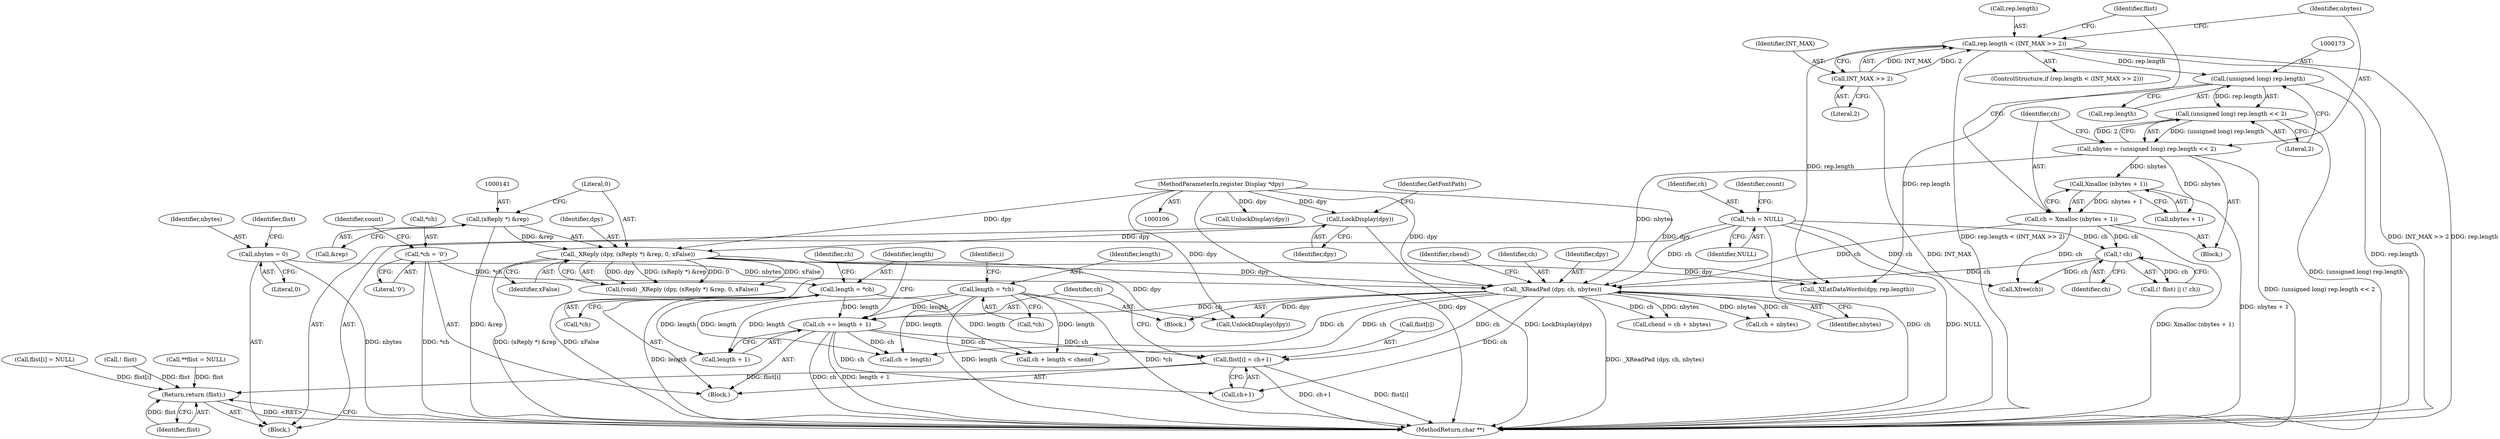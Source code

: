 digraph "0_libx11_b469da1430cdcee06e31c6251b83aede072a1ff0_0@array" {
"1000239" [label="(Call,flist[i] = ch+1)"];
"1000246" [label="(Call,ch += length + 1)"];
"1000216" [label="(Call,length = *ch)"];
"1000251" [label="(Call,length = *ch)"];
"1000255" [label="(Call,*ch = '\0')"];
"1000207" [label="(Call,_XReadPad (dpy, ch, nbytes))"];
"1000138" [label="(Call,_XReply (dpy, (xReply *) &rep, 0, xFalse))"];
"1000131" [label="(Call,LockDisplay(dpy))"];
"1000107" [label="(MethodParameterIn,register Display *dpy)"];
"1000140" [label="(Call,(xReply *) &rep)"];
"1000178" [label="(Call,ch = Xmalloc (nbytes + 1))"];
"1000180" [label="(Call,Xmalloc (nbytes + 1))"];
"1000169" [label="(Call,nbytes = (unsigned long) rep.length << 2)"];
"1000171" [label="(Call,(unsigned long) rep.length << 2)"];
"1000172" [label="(Call,(unsigned long) rep.length)"];
"1000161" [label="(Call,rep.length < (INT_MAX >> 2))"];
"1000165" [label="(Call,INT_MAX >> 2)"];
"1000188" [label="(Call,! ch)"];
"1000120" [label="(Call,*ch = NULL)"];
"1000112" [label="(Call,nbytes = 0)"];
"1000274" [label="(Return,return (flist);)"];
"1000139" [label="(Identifier,dpy)"];
"1000166" [label="(Identifier,INT_MAX)"];
"1000188" [label="(Call,! ch)"];
"1000126" [label="(Identifier,count)"];
"1000243" [label="(Call,ch+1)"];
"1000247" [label="(Identifier,ch)"];
"1000258" [label="(Literal,'\0')"];
"1000122" [label="(Identifier,NULL)"];
"1000246" [label="(Call,ch += length + 1)"];
"1000186" [label="(Call,! flist)"];
"1000257" [label="(Identifier,ch)"];
"1000177" [label="(Literal,2)"];
"1000252" [label="(Identifier,length)"];
"1000256" [label="(Call,*ch)"];
"1000212" [label="(Identifier,chend)"];
"1000167" [label="(Literal,2)"];
"1000222" [label="(Identifier,i)"];
"1000180" [label="(Call,Xmalloc (nbytes + 1))"];
"1000248" [label="(Call,length + 1)"];
"1000213" [label="(Call,ch + nbytes)"];
"1000109" [label="(Block,)"];
"1000140" [label="(Call,(xReply *) &rep)"];
"1000210" [label="(Identifier,nbytes)"];
"1000171" [label="(Call,(unsigned long) rep.length << 2)"];
"1000251" [label="(Call,length = *ch)"];
"1000165" [label="(Call,INT_MAX >> 2)"];
"1000120" [label="(Call,*ch = NULL)"];
"1000189" [label="(Identifier,ch)"];
"1000161" [label="(Call,rep.length < (INT_MAX >> 2))"];
"1000142" [label="(Call,&rep)"];
"1000114" [label="(Literal,0)"];
"1000113" [label="(Identifier,nbytes)"];
"1000271" [label="(Call,UnlockDisplay(dpy))"];
"1000136" [label="(Call,(void) _XReply (dpy, (xReply *) &rep, 0, xFalse))"];
"1000138" [label="(Call,_XReply (dpy, (xReply *) &rep, 0, xFalse))"];
"1000216" [label="(Call,length = *ch)"];
"1000169" [label="(Call,nbytes = (unsigned long) rep.length << 2)"];
"1000160" [label="(ControlStructure,if (rep.length < (INT_MAX >> 2)))"];
"1000200" [label="(Call,UnlockDisplay(dpy))"];
"1000211" [label="(Call,chend = ch + nbytes)"];
"1000217" [label="(Identifier,length)"];
"1000178" [label="(Call,ch = Xmalloc (nbytes + 1))"];
"1000240" [label="(Call,flist[i])"];
"1000207" [label="(Call,_XReadPad (dpy, ch, nbytes))"];
"1000107" [label="(MethodParameterIn,register Display *dpy)"];
"1000131" [label="(Call,LockDisplay(dpy))"];
"1000187" [label="(Identifier,flist)"];
"1000162" [label="(Call,rep.length)"];
"1000112" [label="(Call,nbytes = 0)"];
"1000255" [label="(Call,*ch = '\0')"];
"1000168" [label="(Block,)"];
"1000275" [label="(Identifier,flist)"];
"1000233" [label="(Call,ch + length < chend)"];
"1000117" [label="(Identifier,flist)"];
"1000116" [label="(Call,**flist = NULL)"];
"1000253" [label="(Call,*ch)"];
"1000195" [label="(Call,_XEatDataWords(dpy, rep.length))"];
"1000238" [label="(Block,)"];
"1000179" [label="(Identifier,ch)"];
"1000274" [label="(Return,return (flist);)"];
"1000134" [label="(Identifier,GetFontPath)"];
"1000132" [label="(Identifier,dpy)"];
"1000260" [label="(Identifier,count)"];
"1000170" [label="(Identifier,nbytes)"];
"1000276" [label="(MethodReturn,char **)"];
"1000218" [label="(Call,*ch)"];
"1000145" [label="(Identifier,xFalse)"];
"1000234" [label="(Call,ch + length)"];
"1000150" [label="(Block,)"];
"1000209" [label="(Identifier,ch)"];
"1000174" [label="(Call,rep.length)"];
"1000172" [label="(Call,(unsigned long) rep.length)"];
"1000208" [label="(Identifier,dpy)"];
"1000185" [label="(Call,(! flist) || (! ch))"];
"1000193" [label="(Call,Xfree(ch))"];
"1000262" [label="(Call,flist[i] = NULL)"];
"1000121" [label="(Identifier,ch)"];
"1000239" [label="(Call,flist[i] = ch+1)"];
"1000181" [label="(Call,nbytes + 1)"];
"1000144" [label="(Literal,0)"];
"1000239" -> "1000238"  [label="AST: "];
"1000239" -> "1000243"  [label="CFG: "];
"1000240" -> "1000239"  [label="AST: "];
"1000243" -> "1000239"  [label="AST: "];
"1000247" -> "1000239"  [label="CFG: "];
"1000239" -> "1000276"  [label="DDG: flist[i]"];
"1000239" -> "1000276"  [label="DDG: ch+1"];
"1000246" -> "1000239"  [label="DDG: ch"];
"1000207" -> "1000239"  [label="DDG: ch"];
"1000239" -> "1000274"  [label="DDG: flist[i]"];
"1000246" -> "1000238"  [label="AST: "];
"1000246" -> "1000248"  [label="CFG: "];
"1000247" -> "1000246"  [label="AST: "];
"1000248" -> "1000246"  [label="AST: "];
"1000252" -> "1000246"  [label="CFG: "];
"1000246" -> "1000276"  [label="DDG: length + 1"];
"1000246" -> "1000276"  [label="DDG: ch"];
"1000246" -> "1000233"  [label="DDG: ch"];
"1000246" -> "1000234"  [label="DDG: ch"];
"1000246" -> "1000243"  [label="DDG: ch"];
"1000216" -> "1000246"  [label="DDG: length"];
"1000251" -> "1000246"  [label="DDG: length"];
"1000207" -> "1000246"  [label="DDG: ch"];
"1000216" -> "1000150"  [label="AST: "];
"1000216" -> "1000218"  [label="CFG: "];
"1000217" -> "1000216"  [label="AST: "];
"1000218" -> "1000216"  [label="AST: "];
"1000222" -> "1000216"  [label="CFG: "];
"1000216" -> "1000276"  [label="DDG: length"];
"1000216" -> "1000276"  [label="DDG: *ch"];
"1000216" -> "1000233"  [label="DDG: length"];
"1000216" -> "1000234"  [label="DDG: length"];
"1000216" -> "1000248"  [label="DDG: length"];
"1000251" -> "1000238"  [label="AST: "];
"1000251" -> "1000253"  [label="CFG: "];
"1000252" -> "1000251"  [label="AST: "];
"1000253" -> "1000251"  [label="AST: "];
"1000257" -> "1000251"  [label="CFG: "];
"1000251" -> "1000276"  [label="DDG: length"];
"1000251" -> "1000233"  [label="DDG: length"];
"1000251" -> "1000234"  [label="DDG: length"];
"1000251" -> "1000248"  [label="DDG: length"];
"1000255" -> "1000251"  [label="DDG: *ch"];
"1000255" -> "1000238"  [label="AST: "];
"1000255" -> "1000258"  [label="CFG: "];
"1000256" -> "1000255"  [label="AST: "];
"1000258" -> "1000255"  [label="AST: "];
"1000260" -> "1000255"  [label="CFG: "];
"1000255" -> "1000276"  [label="DDG: *ch"];
"1000207" -> "1000150"  [label="AST: "];
"1000207" -> "1000210"  [label="CFG: "];
"1000208" -> "1000207"  [label="AST: "];
"1000209" -> "1000207"  [label="AST: "];
"1000210" -> "1000207"  [label="AST: "];
"1000212" -> "1000207"  [label="CFG: "];
"1000207" -> "1000276"  [label="DDG: _XReadPad (dpy, ch, nbytes)"];
"1000138" -> "1000207"  [label="DDG: dpy"];
"1000107" -> "1000207"  [label="DDG: dpy"];
"1000178" -> "1000207"  [label="DDG: ch"];
"1000188" -> "1000207"  [label="DDG: ch"];
"1000120" -> "1000207"  [label="DDG: ch"];
"1000112" -> "1000207"  [label="DDG: nbytes"];
"1000169" -> "1000207"  [label="DDG: nbytes"];
"1000207" -> "1000211"  [label="DDG: ch"];
"1000207" -> "1000211"  [label="DDG: nbytes"];
"1000207" -> "1000213"  [label="DDG: ch"];
"1000207" -> "1000213"  [label="DDG: nbytes"];
"1000207" -> "1000233"  [label="DDG: ch"];
"1000207" -> "1000234"  [label="DDG: ch"];
"1000207" -> "1000243"  [label="DDG: ch"];
"1000207" -> "1000271"  [label="DDG: dpy"];
"1000138" -> "1000136"  [label="AST: "];
"1000138" -> "1000145"  [label="CFG: "];
"1000139" -> "1000138"  [label="AST: "];
"1000140" -> "1000138"  [label="AST: "];
"1000144" -> "1000138"  [label="AST: "];
"1000145" -> "1000138"  [label="AST: "];
"1000136" -> "1000138"  [label="CFG: "];
"1000138" -> "1000276"  [label="DDG: (xReply *) &rep"];
"1000138" -> "1000276"  [label="DDG: xFalse"];
"1000138" -> "1000136"  [label="DDG: dpy"];
"1000138" -> "1000136"  [label="DDG: (xReply *) &rep"];
"1000138" -> "1000136"  [label="DDG: 0"];
"1000138" -> "1000136"  [label="DDG: xFalse"];
"1000131" -> "1000138"  [label="DDG: dpy"];
"1000107" -> "1000138"  [label="DDG: dpy"];
"1000140" -> "1000138"  [label="DDG: &rep"];
"1000138" -> "1000195"  [label="DDG: dpy"];
"1000138" -> "1000271"  [label="DDG: dpy"];
"1000131" -> "1000109"  [label="AST: "];
"1000131" -> "1000132"  [label="CFG: "];
"1000132" -> "1000131"  [label="AST: "];
"1000134" -> "1000131"  [label="CFG: "];
"1000131" -> "1000276"  [label="DDG: LockDisplay(dpy)"];
"1000107" -> "1000131"  [label="DDG: dpy"];
"1000107" -> "1000106"  [label="AST: "];
"1000107" -> "1000276"  [label="DDG: dpy"];
"1000107" -> "1000195"  [label="DDG: dpy"];
"1000107" -> "1000200"  [label="DDG: dpy"];
"1000107" -> "1000271"  [label="DDG: dpy"];
"1000140" -> "1000142"  [label="CFG: "];
"1000141" -> "1000140"  [label="AST: "];
"1000142" -> "1000140"  [label="AST: "];
"1000144" -> "1000140"  [label="CFG: "];
"1000140" -> "1000276"  [label="DDG: &rep"];
"1000178" -> "1000168"  [label="AST: "];
"1000178" -> "1000180"  [label="CFG: "];
"1000179" -> "1000178"  [label="AST: "];
"1000180" -> "1000178"  [label="AST: "];
"1000187" -> "1000178"  [label="CFG: "];
"1000178" -> "1000276"  [label="DDG: Xmalloc (nbytes + 1)"];
"1000180" -> "1000178"  [label="DDG: nbytes + 1"];
"1000178" -> "1000188"  [label="DDG: ch"];
"1000178" -> "1000193"  [label="DDG: ch"];
"1000180" -> "1000181"  [label="CFG: "];
"1000181" -> "1000180"  [label="AST: "];
"1000180" -> "1000276"  [label="DDG: nbytes + 1"];
"1000169" -> "1000180"  [label="DDG: nbytes"];
"1000169" -> "1000168"  [label="AST: "];
"1000169" -> "1000171"  [label="CFG: "];
"1000170" -> "1000169"  [label="AST: "];
"1000171" -> "1000169"  [label="AST: "];
"1000179" -> "1000169"  [label="CFG: "];
"1000169" -> "1000276"  [label="DDG: (unsigned long) rep.length << 2"];
"1000171" -> "1000169"  [label="DDG: (unsigned long) rep.length"];
"1000171" -> "1000169"  [label="DDG: 2"];
"1000169" -> "1000181"  [label="DDG: nbytes"];
"1000171" -> "1000177"  [label="CFG: "];
"1000172" -> "1000171"  [label="AST: "];
"1000177" -> "1000171"  [label="AST: "];
"1000171" -> "1000276"  [label="DDG: (unsigned long) rep.length"];
"1000172" -> "1000171"  [label="DDG: rep.length"];
"1000172" -> "1000174"  [label="CFG: "];
"1000173" -> "1000172"  [label="AST: "];
"1000174" -> "1000172"  [label="AST: "];
"1000177" -> "1000172"  [label="CFG: "];
"1000172" -> "1000276"  [label="DDG: rep.length"];
"1000161" -> "1000172"  [label="DDG: rep.length"];
"1000172" -> "1000195"  [label="DDG: rep.length"];
"1000161" -> "1000160"  [label="AST: "];
"1000161" -> "1000165"  [label="CFG: "];
"1000162" -> "1000161"  [label="AST: "];
"1000165" -> "1000161"  [label="AST: "];
"1000170" -> "1000161"  [label="CFG: "];
"1000187" -> "1000161"  [label="CFG: "];
"1000161" -> "1000276"  [label="DDG: rep.length"];
"1000161" -> "1000276"  [label="DDG: rep.length < (INT_MAX >> 2)"];
"1000161" -> "1000276"  [label="DDG: INT_MAX >> 2"];
"1000165" -> "1000161"  [label="DDG: INT_MAX"];
"1000165" -> "1000161"  [label="DDG: 2"];
"1000161" -> "1000195"  [label="DDG: rep.length"];
"1000165" -> "1000167"  [label="CFG: "];
"1000166" -> "1000165"  [label="AST: "];
"1000167" -> "1000165"  [label="AST: "];
"1000165" -> "1000276"  [label="DDG: INT_MAX"];
"1000188" -> "1000185"  [label="AST: "];
"1000188" -> "1000189"  [label="CFG: "];
"1000189" -> "1000188"  [label="AST: "];
"1000185" -> "1000188"  [label="CFG: "];
"1000188" -> "1000185"  [label="DDG: ch"];
"1000120" -> "1000188"  [label="DDG: ch"];
"1000188" -> "1000193"  [label="DDG: ch"];
"1000120" -> "1000109"  [label="AST: "];
"1000120" -> "1000122"  [label="CFG: "];
"1000121" -> "1000120"  [label="AST: "];
"1000122" -> "1000120"  [label="AST: "];
"1000126" -> "1000120"  [label="CFG: "];
"1000120" -> "1000276"  [label="DDG: ch"];
"1000120" -> "1000276"  [label="DDG: NULL"];
"1000120" -> "1000193"  [label="DDG: ch"];
"1000112" -> "1000109"  [label="AST: "];
"1000112" -> "1000114"  [label="CFG: "];
"1000113" -> "1000112"  [label="AST: "];
"1000114" -> "1000112"  [label="AST: "];
"1000117" -> "1000112"  [label="CFG: "];
"1000112" -> "1000276"  [label="DDG: nbytes"];
"1000274" -> "1000109"  [label="AST: "];
"1000274" -> "1000275"  [label="CFG: "];
"1000275" -> "1000274"  [label="AST: "];
"1000276" -> "1000274"  [label="CFG: "];
"1000274" -> "1000276"  [label="DDG: <RET>"];
"1000275" -> "1000274"  [label="DDG: flist"];
"1000116" -> "1000274"  [label="DDG: flist"];
"1000186" -> "1000274"  [label="DDG: flist"];
"1000262" -> "1000274"  [label="DDG: flist[i]"];
}
